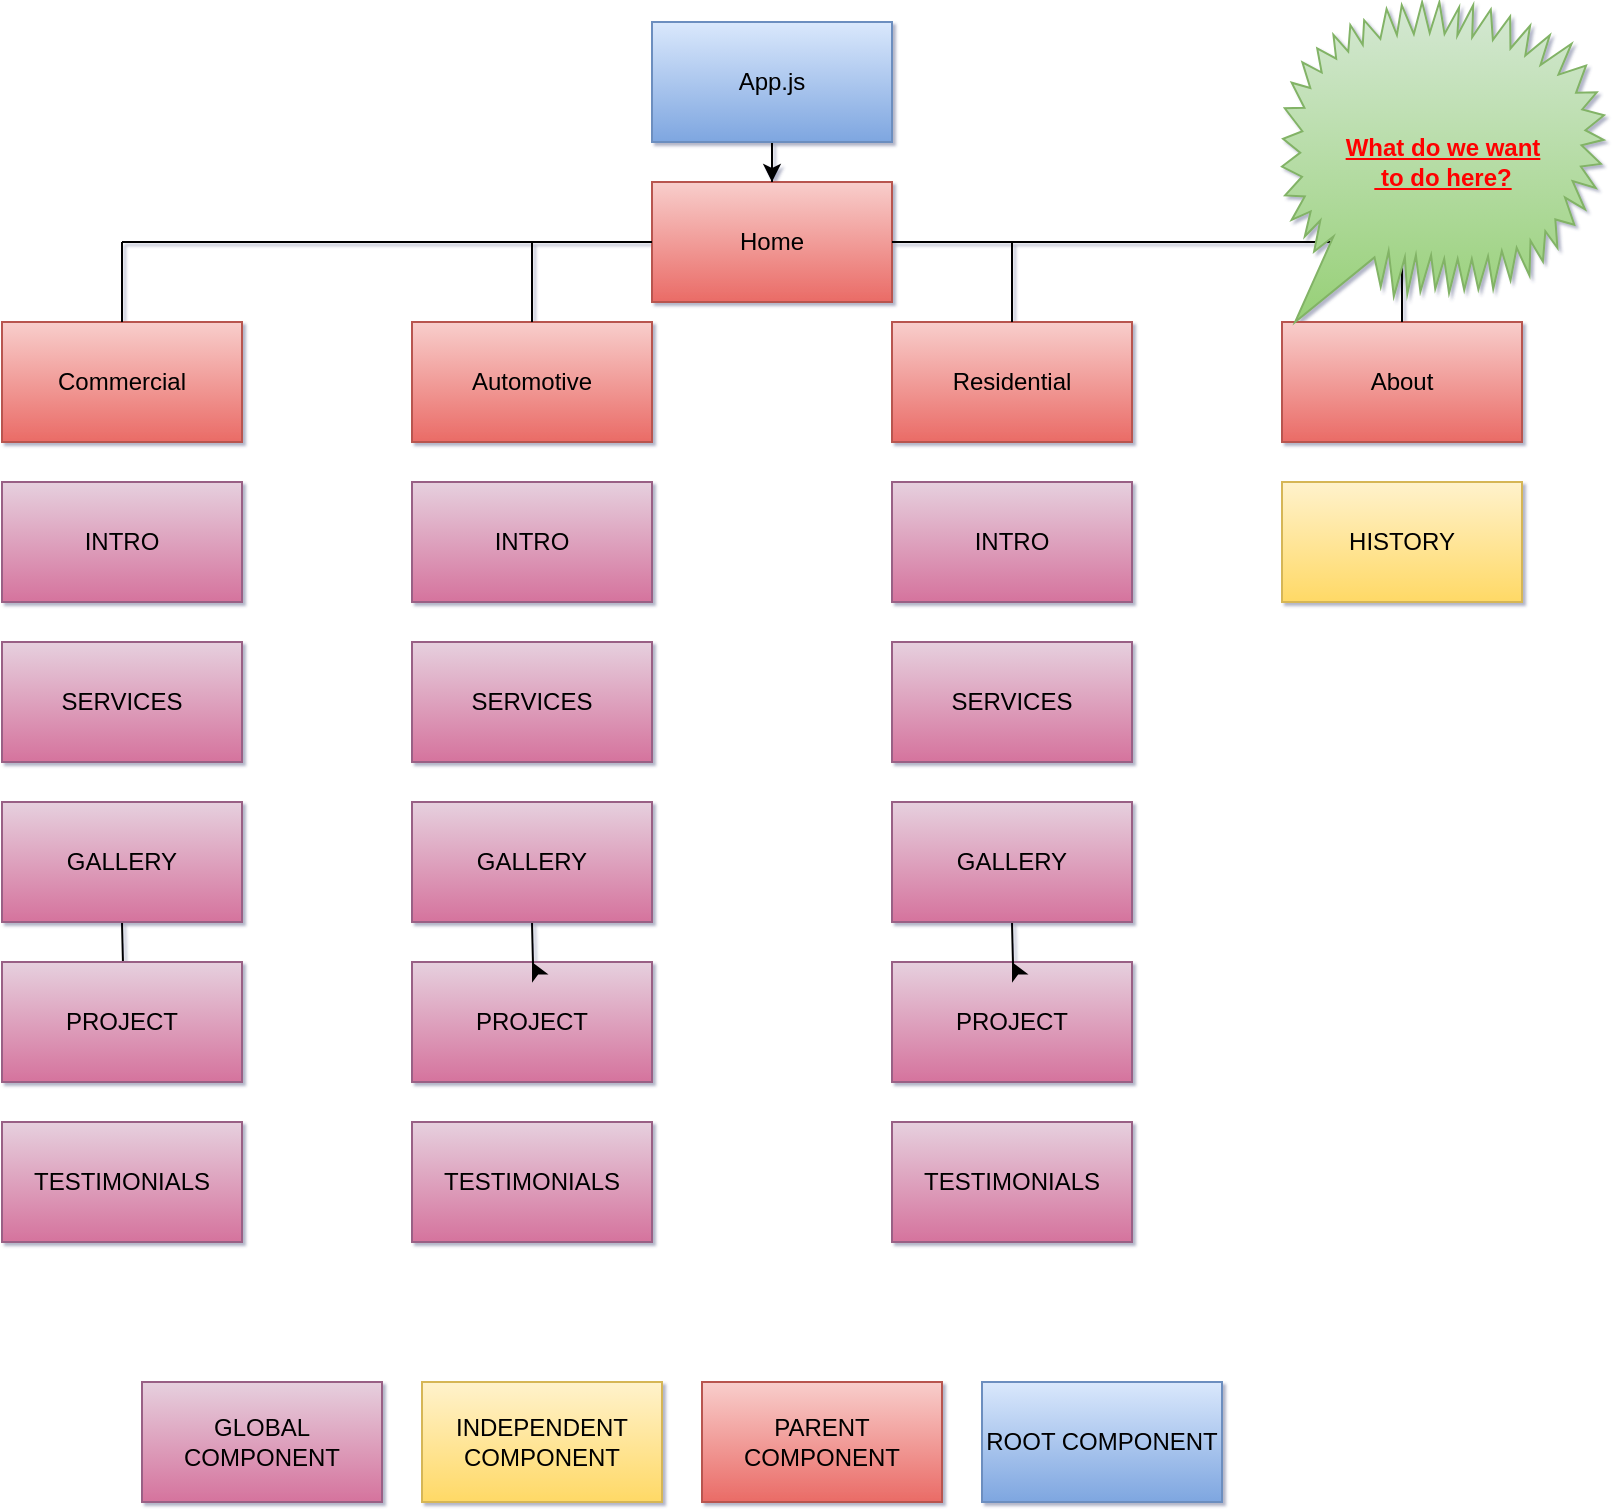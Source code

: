 <mxfile pages="4">
    <diagram id="gxE8fQz7_aKdYsaOZLur" name="High Level">
        <mxGraphModel dx="924" dy="692" grid="1" gridSize="10" guides="1" tooltips="1" connect="1" arrows="1" fold="1" page="1" pageScale="1" pageWidth="850" pageHeight="1100" background="none" math="0" shadow="1">
            <root>
                <mxCell id="0"/>
                <mxCell id="1" parent="0"/>
                <mxCell id="xonKm5vGpceHBxPRl1a2-1" value="Home" style="rounded=0;whiteSpace=wrap;html=1;fillColor=#f8cecc;strokeColor=#b85450;gradientColor=#ea6b66;" parent="1" vertex="1">
                    <mxGeometry x="370" y="120" width="120" height="60" as="geometry"/>
                </mxCell>
                <mxCell id="xonKm5vGpceHBxPRl1a2-2" value="About" style="rounded=0;whiteSpace=wrap;html=1;fillColor=#f8cecc;strokeColor=#b85450;gradientColor=#ea6b66;" parent="1" vertex="1">
                    <mxGeometry x="685" y="190" width="120" height="60" as="geometry"/>
                </mxCell>
                <mxCell id="xonKm5vGpceHBxPRl1a2-3" value="Residential" style="rounded=0;whiteSpace=wrap;html=1;fillColor=#f8cecc;strokeColor=#b85450;gradientColor=#ea6b66;" parent="1" vertex="1">
                    <mxGeometry x="490" y="190" width="120" height="60" as="geometry"/>
                </mxCell>
                <mxCell id="xonKm5vGpceHBxPRl1a2-4" value="Automotive" style="rounded=0;whiteSpace=wrap;html=1;fillColor=#f8cecc;strokeColor=#b85450;gradientColor=#ea6b66;" parent="1" vertex="1">
                    <mxGeometry x="250" y="190" width="120" height="60" as="geometry"/>
                </mxCell>
                <mxCell id="xonKm5vGpceHBxPRl1a2-5" value="Commercial" style="rounded=0;whiteSpace=wrap;html=1;fillColor=#f8cecc;strokeColor=#b85450;gradientColor=#ea6b66;" parent="1" vertex="1">
                    <mxGeometry x="45" y="190" width="120" height="60" as="geometry"/>
                </mxCell>
                <mxCell id="xonKm5vGpceHBxPRl1a2-9" value="" style="endArrow=none;html=1;rounded=0;entryX=0;entryY=0.5;entryDx=0;entryDy=0;" parent="1" target="xonKm5vGpceHBxPRl1a2-1" edge="1">
                    <mxGeometry width="50" height="50" relative="1" as="geometry">
                        <mxPoint x="105" y="150" as="sourcePoint"/>
                        <mxPoint x="455" y="380" as="targetPoint"/>
                        <Array as="points"/>
                    </mxGeometry>
                </mxCell>
                <mxCell id="xonKm5vGpceHBxPRl1a2-13" value="" style="endArrow=none;html=1;rounded=0;exitX=0.5;exitY=0;exitDx=0;exitDy=0;" parent="1" source="xonKm5vGpceHBxPRl1a2-5" edge="1">
                    <mxGeometry width="50" height="50" relative="1" as="geometry">
                        <mxPoint x="405" y="430" as="sourcePoint"/>
                        <mxPoint x="105" y="150" as="targetPoint"/>
                    </mxGeometry>
                </mxCell>
                <mxCell id="xonKm5vGpceHBxPRl1a2-14" value="" style="endArrow=none;html=1;rounded=0;exitX=0.5;exitY=0;exitDx=0;exitDy=0;" parent="1" source="xonKm5vGpceHBxPRl1a2-4" edge="1">
                    <mxGeometry width="50" height="50" relative="1" as="geometry">
                        <mxPoint x="405" y="430" as="sourcePoint"/>
                        <mxPoint x="310" y="150" as="targetPoint"/>
                    </mxGeometry>
                </mxCell>
                <mxCell id="xonKm5vGpceHBxPRl1a2-15" value="" style="endArrow=none;html=1;rounded=0;entryX=1;entryY=0.5;entryDx=0;entryDy=0;" parent="1" target="xonKm5vGpceHBxPRl1a2-1" edge="1">
                    <mxGeometry width="50" height="50" relative="1" as="geometry">
                        <mxPoint x="745" y="150" as="sourcePoint"/>
                        <mxPoint x="455" y="380" as="targetPoint"/>
                    </mxGeometry>
                </mxCell>
                <mxCell id="xonKm5vGpceHBxPRl1a2-16" value="" style="endArrow=none;html=1;rounded=0;exitX=0.5;exitY=0;exitDx=0;exitDy=0;" parent="1" source="xonKm5vGpceHBxPRl1a2-3" edge="1">
                    <mxGeometry width="50" height="50" relative="1" as="geometry">
                        <mxPoint x="405" y="430" as="sourcePoint"/>
                        <mxPoint x="550" y="150" as="targetPoint"/>
                    </mxGeometry>
                </mxCell>
                <mxCell id="xonKm5vGpceHBxPRl1a2-17" value="" style="endArrow=none;html=1;rounded=0;exitX=0.5;exitY=0;exitDx=0;exitDy=0;" parent="1" source="xonKm5vGpceHBxPRl1a2-2" edge="1">
                    <mxGeometry width="50" height="50" relative="1" as="geometry">
                        <mxPoint x="405" y="430" as="sourcePoint"/>
                        <mxPoint x="745" y="150" as="targetPoint"/>
                    </mxGeometry>
                </mxCell>
                <mxCell id="xonKm5vGpceHBxPRl1a2-18" value="INTRO" style="rounded=0;whiteSpace=wrap;html=1;fillColor=#e6d0de;strokeColor=#996185;gradientColor=#d5739d;" parent="1" vertex="1">
                    <mxGeometry x="45" y="270" width="120" height="60" as="geometry"/>
                </mxCell>
                <mxCell id="xonKm5vGpceHBxPRl1a2-19" value="SERVICES" style="rounded=0;whiteSpace=wrap;html=1;fillColor=#e6d0de;strokeColor=#996185;gradientColor=#d5739d;" parent="1" vertex="1">
                    <mxGeometry x="45" y="350" width="120" height="60" as="geometry"/>
                </mxCell>
                <mxCell id="xonKm5vGpceHBxPRl1a2-55" style="edgeStyle=orthogonalEdgeStyle;rounded=0;orthogonalLoop=1;jettySize=auto;html=1;" parent="1" target="xonKm5vGpceHBxPRl1a2-54" edge="1">
                    <mxGeometry relative="1" as="geometry">
                        <mxPoint x="105" y="490" as="sourcePoint"/>
                    </mxGeometry>
                </mxCell>
                <mxCell id="xonKm5vGpceHBxPRl1a2-21" value="TESTIMONIALS" style="rounded=0;whiteSpace=wrap;html=1;fillColor=#e6d0de;strokeColor=#996185;gradientColor=#d5739d;" parent="1" vertex="1">
                    <mxGeometry x="45" y="590" width="120" height="60" as="geometry"/>
                </mxCell>
                <mxCell id="xonKm5vGpceHBxPRl1a2-22" value="PROJECT" style="rounded=0;whiteSpace=wrap;html=1;fillColor=#e6d0de;strokeColor=#996185;gradientColor=#d5739d;" parent="1" vertex="1">
                    <mxGeometry x="490" y="510" width="120" height="60" as="geometry"/>
                </mxCell>
                <mxCell id="xonKm5vGpceHBxPRl1a2-56" style="edgeStyle=orthogonalEdgeStyle;rounded=0;orthogonalLoop=1;jettySize=auto;html=1;" parent="1" target="xonKm5vGpceHBxPRl1a2-22" edge="1">
                    <mxGeometry relative="1" as="geometry">
                        <mxPoint x="550" y="490" as="sourcePoint"/>
                    </mxGeometry>
                </mxCell>
                <mxCell id="xonKm5vGpceHBxPRl1a2-24" value="SERVICES" style="rounded=0;whiteSpace=wrap;html=1;fillColor=#e6d0de;strokeColor=#996185;gradientColor=#d5739d;" parent="1" vertex="1">
                    <mxGeometry x="490" y="350" width="120" height="60" as="geometry"/>
                </mxCell>
                <mxCell id="xonKm5vGpceHBxPRl1a2-25" value="INTRO" style="rounded=0;whiteSpace=wrap;html=1;fillColor=#e6d0de;strokeColor=#996185;gradientColor=#d5739d;" parent="1" vertex="1">
                    <mxGeometry x="490" y="270" width="120" height="60" as="geometry"/>
                </mxCell>
                <mxCell id="xonKm5vGpceHBxPRl1a2-26" value="PROJECT" style="rounded=0;whiteSpace=wrap;html=1;fillColor=#e6d0de;strokeColor=#996185;gradientColor=#d5739d;" parent="1" vertex="1">
                    <mxGeometry x="250" y="510" width="120" height="60" as="geometry"/>
                </mxCell>
                <mxCell id="xonKm5vGpceHBxPRl1a2-59" style="edgeStyle=orthogonalEdgeStyle;rounded=0;orthogonalLoop=1;jettySize=auto;html=1;" parent="1" target="xonKm5vGpceHBxPRl1a2-26" edge="1">
                    <mxGeometry relative="1" as="geometry">
                        <mxPoint x="310" y="490" as="sourcePoint"/>
                    </mxGeometry>
                </mxCell>
                <mxCell id="xonKm5vGpceHBxPRl1a2-28" value="SERVICES" style="rounded=0;whiteSpace=wrap;html=1;fillColor=#e6d0de;strokeColor=#996185;gradientColor=#d5739d;" parent="1" vertex="1">
                    <mxGeometry x="250" y="350" width="120" height="60" as="geometry"/>
                </mxCell>
                <mxCell id="xonKm5vGpceHBxPRl1a2-29" value="INTRO" style="rounded=0;whiteSpace=wrap;html=1;fillColor=#e6d0de;strokeColor=#996185;gradientColor=#d5739d;" parent="1" vertex="1">
                    <mxGeometry x="250" y="270" width="120" height="60" as="geometry"/>
                </mxCell>
                <mxCell id="xonKm5vGpceHBxPRl1a2-30" style="edgeStyle=orthogonalEdgeStyle;rounded=0;orthogonalLoop=1;jettySize=auto;html=1;exitX=0.5;exitY=1;exitDx=0;exitDy=0;" parent="1" source="xonKm5vGpceHBxPRl1a2-28" target="xonKm5vGpceHBxPRl1a2-28" edge="1">
                    <mxGeometry relative="1" as="geometry"/>
                </mxCell>
                <mxCell id="xonKm5vGpceHBxPRl1a2-44" value="&lt;font color=&quot;#000000&quot;&gt;HISTORY&lt;/font&gt;" style="rounded=0;whiteSpace=wrap;html=1;fillColor=#fff2cc;strokeColor=#d6b656;gradientColor=#ffd966;glass=0;sketch=0;shadow=0;perimeterSpacing=0;strokeWidth=1;" parent="1" vertex="1">
                    <mxGeometry x="685" y="270" width="120" height="60" as="geometry"/>
                </mxCell>
                <mxCell id="xonKm5vGpceHBxPRl1a2-54" value="PROJECT" style="rounded=0;whiteSpace=wrap;html=1;fillColor=#e6d0de;strokeColor=#996185;gradientColor=#d5739d;" parent="1" vertex="1">
                    <mxGeometry x="45" y="510" width="120" height="60" as="geometry"/>
                </mxCell>
                <mxCell id="xonKm5vGpceHBxPRl1a2-57" value="TESTIMONIALS" style="rounded=0;whiteSpace=wrap;html=1;fillColor=#e6d0de;strokeColor=#996185;gradientColor=#d5739d;" parent="1" vertex="1">
                    <mxGeometry x="250" y="590" width="120" height="60" as="geometry"/>
                </mxCell>
                <mxCell id="xonKm5vGpceHBxPRl1a2-58" value="TESTIMONIALS" style="rounded=0;whiteSpace=wrap;html=1;fillColor=#e6d0de;strokeColor=#996185;gradientColor=#d5739d;" parent="1" vertex="1">
                    <mxGeometry x="490" y="590" width="120" height="60" as="geometry"/>
                </mxCell>
                <mxCell id="xonKm5vGpceHBxPRl1a2-61" value="GALLERY" style="rounded=0;whiteSpace=wrap;html=1;fillColor=#e6d0de;strokeColor=#996185;gradientColor=#d5739d;" parent="1" vertex="1">
                    <mxGeometry x="45" y="430" width="120" height="60" as="geometry"/>
                </mxCell>
                <mxCell id="xonKm5vGpceHBxPRl1a2-62" value="GALLERY" style="rounded=0;whiteSpace=wrap;html=1;fillColor=#e6d0de;strokeColor=#996185;gradientColor=#d5739d;" parent="1" vertex="1">
                    <mxGeometry x="490" y="430" width="120" height="60" as="geometry"/>
                </mxCell>
                <mxCell id="xonKm5vGpceHBxPRl1a2-63" value="GALLERY" style="rounded=0;whiteSpace=wrap;html=1;fillColor=#e6d0de;strokeColor=#996185;gradientColor=#d5739d;" parent="1" vertex="1">
                    <mxGeometry x="250" y="430" width="120" height="60" as="geometry"/>
                </mxCell>
                <mxCell id="dyWrodfcSll9sJEsgLQH-1" value="GLOBAL COMPONENT" style="rounded=0;whiteSpace=wrap;html=1;fillColor=#e6d0de;strokeColor=#996185;gradientColor=#d5739d;" parent="1" vertex="1">
                    <mxGeometry x="115" y="720" width="120" height="60" as="geometry"/>
                </mxCell>
                <mxCell id="dyWrodfcSll9sJEsgLQH-2" value="INDEPENDENT COMPONENT" style="rounded=0;whiteSpace=wrap;html=1;fillColor=#fff2cc;strokeColor=#d6b656;gradientColor=#ffd966;" parent="1" vertex="1">
                    <mxGeometry x="255" y="720" width="120" height="60" as="geometry"/>
                </mxCell>
                <mxCell id="dyWrodfcSll9sJEsgLQH-3" value="PARENT COMPONENT" style="rounded=0;whiteSpace=wrap;html=1;fillColor=#f8cecc;strokeColor=#b85450;gradientColor=#ea6b66;" parent="1" vertex="1">
                    <mxGeometry x="395" y="720" width="120" height="60" as="geometry"/>
                </mxCell>
                <mxCell id="dyWrodfcSll9sJEsgLQH-4" value="ROOT COMPONENT" style="rounded=0;whiteSpace=wrap;html=1;fillColor=#dae8fc;strokeColor=#6c8ebf;gradientColor=#7ea6e0;" parent="1" vertex="1">
                    <mxGeometry x="535" y="720" width="120" height="60" as="geometry"/>
                </mxCell>
                <mxCell id="oEvVJCUqZjcn4s02yERF-2" style="edgeStyle=orthogonalEdgeStyle;rounded=0;orthogonalLoop=1;jettySize=auto;html=1;" parent="1" source="oEvVJCUqZjcn4s02yERF-1" target="xonKm5vGpceHBxPRl1a2-1" edge="1">
                    <mxGeometry relative="1" as="geometry"/>
                </mxCell>
                <mxCell id="oEvVJCUqZjcn4s02yERF-1" value="App.js&lt;br&gt;" style="rounded=0;whiteSpace=wrap;html=1;fillColor=#dae8fc;strokeColor=#6c8ebf;gradientColor=#7ea6e0;" parent="1" vertex="1">
                    <mxGeometry x="370" y="40" width="120" height="60" as="geometry"/>
                </mxCell>
                <mxCell id="1wghGWJir_SF-0hOXlJi-1" value="&lt;font color=&quot;#ff0000&quot;&gt;&lt;b&gt;&lt;u&gt;What do we want&lt;br&gt;&amp;nbsp;to do here?&lt;/u&gt;&lt;/b&gt;&lt;/font&gt;" style="whiteSpace=wrap;html=1;shape=mxgraph.basic.loud_callout;rounded=0;shadow=0;glass=0;sketch=0;strokeWidth=1;rotation=0;fillColor=#d5e8d4;gradientColor=#97d077;strokeColor=#82b366;" parent="1" vertex="1">
                    <mxGeometry x="685" y="30" width="161" height="160" as="geometry"/>
                </mxCell>
            </root>
        </mxGraphModel>
    </diagram>
    <diagram id="UVt_5Cs0n6Oy1O8Zkm_q" name="Commercial">
        <mxGraphModel dx="924" dy="692" grid="1" gridSize="10" guides="1" tooltips="1" connect="1" arrows="1" fold="1" page="1" pageScale="1" pageWidth="850" pageHeight="1100" math="0" shadow="1">
            <root>
                <mxCell id="0"/>
                <mxCell id="1" parent="0"/>
                <mxCell id="YazTDSsbnFd5JUiwujeA-1" value="Commercial" style="rounded=0;whiteSpace=wrap;html=1;fillColor=#f8cecc;gradientColor=#ea6b66;strokeColor=#b85450;" parent="1" vertex="1">
                    <mxGeometry x="260" y="40" width="120" height="60" as="geometry"/>
                </mxCell>
                <mxCell id="YazTDSsbnFd5JUiwujeA-2" value="" style="endArrow=none;html=1;rounded=0;entryX=0.5;entryY=1;entryDx=0;entryDy=0;" parent="1" target="YazTDSsbnFd5JUiwujeA-1" edge="1">
                    <mxGeometry width="50" height="50" relative="1" as="geometry">
                        <mxPoint x="320" y="140" as="sourcePoint"/>
                        <mxPoint x="350" y="390" as="targetPoint"/>
                    </mxGeometry>
                </mxCell>
                <mxCell id="YazTDSsbnFd5JUiwujeA-3" value="" style="endArrow=none;html=1;rounded=0;" parent="1" edge="1">
                    <mxGeometry width="50" height="50" relative="1" as="geometry">
                        <mxPoint x="100" y="140" as="sourcePoint"/>
                        <mxPoint x="320" y="140" as="targetPoint"/>
                    </mxGeometry>
                </mxCell>
                <mxCell id="YazTDSsbnFd5JUiwujeA-4" value="" style="endArrow=none;html=1;rounded=0;" parent="1" edge="1">
                    <mxGeometry width="50" height="50" relative="1" as="geometry">
                        <mxPoint x="540" y="140" as="sourcePoint"/>
                        <mxPoint x="320" y="140" as="targetPoint"/>
                    </mxGeometry>
                </mxCell>
                <mxCell id="YazTDSsbnFd5JUiwujeA-5" value="INTRO" style="rounded=0;whiteSpace=wrap;html=1;fillColor=#e6d0de;gradientColor=#d5739d;strokeColor=#996185;" parent="1" vertex="1">
                    <mxGeometry x="40" y="180" width="120" height="60" as="geometry"/>
                </mxCell>
                <mxCell id="YazTDSsbnFd5JUiwujeA-6" value="TESTIMONIALS" style="rounded=0;whiteSpace=wrap;html=1;fillColor=#e6d0de;strokeColor=#996185;gradientColor=#d5739d;" parent="1" vertex="1">
                    <mxGeometry x="480" y="180" width="120" height="60" as="geometry"/>
                </mxCell>
                <mxCell id="YazTDSsbnFd5JUiwujeA-7" value="" style="endArrow=none;html=1;rounded=0;exitX=0.5;exitY=0;exitDx=0;exitDy=0;" parent="1" source="YazTDSsbnFd5JUiwujeA-5" edge="1">
                    <mxGeometry width="50" height="50" relative="1" as="geometry">
                        <mxPoint x="300" y="440" as="sourcePoint"/>
                        <mxPoint x="100" y="140" as="targetPoint"/>
                    </mxGeometry>
                </mxCell>
                <mxCell id="YazTDSsbnFd5JUiwujeA-8" value="" style="endArrow=none;html=1;rounded=0;" parent="1" source="YazTDSsbnFd5JUiwujeA-6" edge="1">
                    <mxGeometry width="50" height="50" relative="1" as="geometry">
                        <mxPoint x="300" y="440" as="sourcePoint"/>
                        <mxPoint x="540" y="140" as="targetPoint"/>
                    </mxGeometry>
                </mxCell>
                <mxCell id="Sa4vujMFcDwiH1bQ6tbX-3" style="edgeStyle=orthogonalEdgeStyle;rounded=0;orthogonalLoop=1;jettySize=auto;html=1;" parent="1" source="EyyytO2cbVEghW7wscyX-2" target="Sa4vujMFcDwiH1bQ6tbX-1" edge="1">
                    <mxGeometry relative="1" as="geometry"/>
                </mxCell>
                <mxCell id="EyyytO2cbVEghW7wscyX-2" value="GALLERY&lt;br&gt;map to produce PROJECT" style="rounded=0;whiteSpace=wrap;html=1;fillColor=#e6d0de;gradientColor=#d5739d;strokeColor=#996185;" parent="1" vertex="1">
                    <mxGeometry x="330" y="180" width="120" height="60" as="geometry"/>
                </mxCell>
                <mxCell id="EyyytO2cbVEghW7wscyX-3" value="SERVICES" style="rounded=0;whiteSpace=wrap;html=1;fillColor=#e6d0de;gradientColor=#d5739d;strokeColor=#996185;" parent="1" vertex="1">
                    <mxGeometry x="190" y="180" width="120" height="60" as="geometry"/>
                </mxCell>
                <mxCell id="EyyytO2cbVEghW7wscyX-4" value="" style="endArrow=none;html=1;rounded=0;entryX=0.5;entryY=0;entryDx=0;entryDy=0;" parent="1" target="EyyytO2cbVEghW7wscyX-3" edge="1">
                    <mxGeometry width="50" height="50" relative="1" as="geometry">
                        <mxPoint x="250" y="140" as="sourcePoint"/>
                        <mxPoint x="350" y="390" as="targetPoint"/>
                    </mxGeometry>
                </mxCell>
                <mxCell id="EyyytO2cbVEghW7wscyX-5" value="" style="endArrow=none;html=1;rounded=0;entryX=0.5;entryY=0;entryDx=0;entryDy=0;" parent="1" target="EyyytO2cbVEghW7wscyX-2" edge="1">
                    <mxGeometry width="50" height="50" relative="1" as="geometry">
                        <mxPoint x="390" y="140" as="sourcePoint"/>
                        <mxPoint x="350" y="390" as="targetPoint"/>
                    </mxGeometry>
                </mxCell>
                <mxCell id="_pCEwX0jBjqJCANzSZkp-1" value="APP.JS" style="rounded=0;whiteSpace=wrap;html=1;fillColor=#dae8fc;gradientColor=#7ea6e0;strokeColor=#6c8ebf;" parent="1" vertex="1">
                    <mxGeometry x="60" y="40" width="120" height="60" as="geometry"/>
                </mxCell>
                <mxCell id="_pCEwX0jBjqJCANzSZkp-2" value="" style="endArrow=classic;html=1;rounded=0;exitX=1;exitY=0.5;exitDx=0;exitDy=0;" parent="1" source="_pCEwX0jBjqJCANzSZkp-1" target="YazTDSsbnFd5JUiwujeA-1" edge="1">
                    <mxGeometry width="50" height="50" relative="1" as="geometry">
                        <mxPoint x="300" y="440" as="sourcePoint"/>
                        <mxPoint x="350" y="390" as="targetPoint"/>
                    </mxGeometry>
                </mxCell>
                <mxCell id="Sa4vujMFcDwiH1bQ6tbX-1" value="PROJECT" style="rounded=0;whiteSpace=wrap;html=1;fillColor=#e6d0de;gradientColor=#d5739d;strokeColor=#996185;" parent="1" vertex="1">
                    <mxGeometry x="330" y="260" width="120" height="60" as="geometry"/>
                </mxCell>
                <mxCell id="Sa4vujMFcDwiH1bQ6tbX-7" value="" style="endArrow=none;html=1;rounded=0;" parent="1" edge="1">
                    <mxGeometry width="50" height="50" relative="1" as="geometry">
                        <mxPoint x="690" y="140" as="sourcePoint"/>
                        <mxPoint x="540" y="140" as="targetPoint"/>
                    </mxGeometry>
                </mxCell>
                <mxCell id="bssU7EyJvLGXDIzNHXpz-2" style="edgeStyle=orthogonalEdgeStyle;rounded=0;orthogonalLoop=1;jettySize=auto;html=1;" parent="1" source="Sa4vujMFcDwiH1bQ6tbX-8" target="bssU7EyJvLGXDIzNHXpz-1" edge="1">
                    <mxGeometry relative="1" as="geometry"/>
                </mxCell>
                <mxCell id="Sa4vujMFcDwiH1bQ6tbX-8" value="CONTACT" style="rounded=0;whiteSpace=wrap;html=1;fillColor=#e6d0de;strokeColor=#996185;gradientColor=#d5739d;" parent="1" vertex="1">
                    <mxGeometry x="630" y="180" width="120" height="60" as="geometry"/>
                </mxCell>
                <mxCell id="Sa4vujMFcDwiH1bQ6tbX-9" value="" style="endArrow=none;html=1;rounded=0;exitX=0.5;exitY=0;exitDx=0;exitDy=0;" parent="1" source="Sa4vujMFcDwiH1bQ6tbX-8" edge="1">
                    <mxGeometry width="50" height="50" relative="1" as="geometry">
                        <mxPoint x="410" y="420" as="sourcePoint"/>
                        <mxPoint x="690" y="140" as="targetPoint"/>
                    </mxGeometry>
                </mxCell>
                <mxCell id="bssU7EyJvLGXDIzNHXpz-1" value="Comm Contact Questionaire?" style="rounded=0;whiteSpace=wrap;html=1;fillColor=#fff2cc;strokeColor=#d6b656;gradientColor=#ffd966;" parent="1" vertex="1">
                    <mxGeometry x="630" y="260" width="120" height="60" as="geometry"/>
                </mxCell>
            </root>
        </mxGraphModel>
    </diagram>
    <diagram id="Latfiq_cT4vfmjomYhSC" name="Automotive">
        <mxGraphModel dx="924" dy="692" grid="1" gridSize="10" guides="1" tooltips="1" connect="1" arrows="1" fold="1" page="1" pageScale="1" pageWidth="850" pageHeight="1100" math="0" shadow="1">
            <root>
                <mxCell id="0"/>
                <mxCell id="1" parent="0"/>
                <mxCell id="uRI96ejQ8u5SZiVhGNHA-1" value="Automotive" style="rounded=0;whiteSpace=wrap;html=1;fillColor=#f8cecc;gradientColor=#ea6b66;strokeColor=#b85450;" parent="1" vertex="1">
                    <mxGeometry x="260" y="40" width="120" height="60" as="geometry"/>
                </mxCell>
                <mxCell id="uRI96ejQ8u5SZiVhGNHA-2" value="" style="endArrow=none;html=1;rounded=0;entryX=0.5;entryY=1;entryDx=0;entryDy=0;" parent="1" target="uRI96ejQ8u5SZiVhGNHA-1" edge="1">
                    <mxGeometry width="50" height="50" relative="1" as="geometry">
                        <mxPoint x="320" y="140" as="sourcePoint"/>
                        <mxPoint x="350" y="390" as="targetPoint"/>
                    </mxGeometry>
                </mxCell>
                <mxCell id="uRI96ejQ8u5SZiVhGNHA-3" value="" style="endArrow=none;html=1;rounded=0;" parent="1" edge="1">
                    <mxGeometry width="50" height="50" relative="1" as="geometry">
                        <mxPoint x="100" y="140" as="sourcePoint"/>
                        <mxPoint x="320" y="140" as="targetPoint"/>
                    </mxGeometry>
                </mxCell>
                <mxCell id="uRI96ejQ8u5SZiVhGNHA-4" value="" style="endArrow=none;html=1;rounded=0;" parent="1" edge="1">
                    <mxGeometry width="50" height="50" relative="1" as="geometry">
                        <mxPoint x="540" y="140" as="sourcePoint"/>
                        <mxPoint x="320" y="140" as="targetPoint"/>
                    </mxGeometry>
                </mxCell>
                <mxCell id="uRI96ejQ8u5SZiVhGNHA-5" value="INTRO" style="rounded=0;whiteSpace=wrap;html=1;fillColor=#e6d0de;gradientColor=#d5739d;strokeColor=#996185;" parent="1" vertex="1">
                    <mxGeometry x="40" y="180" width="120" height="60" as="geometry"/>
                </mxCell>
                <mxCell id="uRI96ejQ8u5SZiVhGNHA-6" value="TESTIMONIALS" style="rounded=0;whiteSpace=wrap;html=1;fillColor=#e6d0de;strokeColor=#996185;gradientColor=#d5739d;" parent="1" vertex="1">
                    <mxGeometry x="480" y="180" width="120" height="60" as="geometry"/>
                </mxCell>
                <mxCell id="uRI96ejQ8u5SZiVhGNHA-7" value="" style="endArrow=none;html=1;rounded=0;exitX=0.5;exitY=0;exitDx=0;exitDy=0;" parent="1" source="uRI96ejQ8u5SZiVhGNHA-5" edge="1">
                    <mxGeometry width="50" height="50" relative="1" as="geometry">
                        <mxPoint x="300" y="440" as="sourcePoint"/>
                        <mxPoint x="100" y="140" as="targetPoint"/>
                    </mxGeometry>
                </mxCell>
                <mxCell id="uRI96ejQ8u5SZiVhGNHA-8" value="" style="endArrow=none;html=1;rounded=0;" parent="1" source="uRI96ejQ8u5SZiVhGNHA-6" edge="1">
                    <mxGeometry width="50" height="50" relative="1" as="geometry">
                        <mxPoint x="300" y="440" as="sourcePoint"/>
                        <mxPoint x="540" y="140" as="targetPoint"/>
                    </mxGeometry>
                </mxCell>
                <mxCell id="uRI96ejQ8u5SZiVhGNHA-9" style="edgeStyle=orthogonalEdgeStyle;rounded=0;orthogonalLoop=1;jettySize=auto;html=1;" parent="1" source="uRI96ejQ8u5SZiVhGNHA-10" target="uRI96ejQ8u5SZiVhGNHA-16" edge="1">
                    <mxGeometry relative="1" as="geometry"/>
                </mxCell>
                <mxCell id="uRI96ejQ8u5SZiVhGNHA-10" value="GALLERY&lt;br&gt;map to produce PROJECT" style="rounded=0;whiteSpace=wrap;html=1;fillColor=#e6d0de;gradientColor=#d5739d;strokeColor=#996185;" parent="1" vertex="1">
                    <mxGeometry x="330" y="180" width="120" height="60" as="geometry"/>
                </mxCell>
                <mxCell id="uRI96ejQ8u5SZiVhGNHA-11" value="SERVICES" style="rounded=0;whiteSpace=wrap;html=1;fillColor=#e6d0de;gradientColor=#d5739d;strokeColor=#996185;" parent="1" vertex="1">
                    <mxGeometry x="190" y="180" width="120" height="60" as="geometry"/>
                </mxCell>
                <mxCell id="uRI96ejQ8u5SZiVhGNHA-12" value="" style="endArrow=none;html=1;rounded=0;entryX=0.5;entryY=0;entryDx=0;entryDy=0;" parent="1" target="uRI96ejQ8u5SZiVhGNHA-11" edge="1">
                    <mxGeometry width="50" height="50" relative="1" as="geometry">
                        <mxPoint x="250" y="140" as="sourcePoint"/>
                        <mxPoint x="350" y="390" as="targetPoint"/>
                    </mxGeometry>
                </mxCell>
                <mxCell id="uRI96ejQ8u5SZiVhGNHA-13" value="" style="endArrow=none;html=1;rounded=0;entryX=0.5;entryY=0;entryDx=0;entryDy=0;" parent="1" target="uRI96ejQ8u5SZiVhGNHA-10" edge="1">
                    <mxGeometry width="50" height="50" relative="1" as="geometry">
                        <mxPoint x="390" y="140" as="sourcePoint"/>
                        <mxPoint x="350" y="390" as="targetPoint"/>
                    </mxGeometry>
                </mxCell>
                <mxCell id="uRI96ejQ8u5SZiVhGNHA-14" value="APP.JS" style="rounded=0;whiteSpace=wrap;html=1;fillColor=#dae8fc;gradientColor=#7ea6e0;strokeColor=#6c8ebf;" parent="1" vertex="1">
                    <mxGeometry x="60" y="40" width="120" height="60" as="geometry"/>
                </mxCell>
                <mxCell id="uRI96ejQ8u5SZiVhGNHA-15" value="" style="endArrow=classic;html=1;rounded=0;exitX=1;exitY=0.5;exitDx=0;exitDy=0;" parent="1" source="uRI96ejQ8u5SZiVhGNHA-14" target="uRI96ejQ8u5SZiVhGNHA-1" edge="1">
                    <mxGeometry width="50" height="50" relative="1" as="geometry">
                        <mxPoint x="300" y="440" as="sourcePoint"/>
                        <mxPoint x="350" y="390" as="targetPoint"/>
                    </mxGeometry>
                </mxCell>
                <mxCell id="uRI96ejQ8u5SZiVhGNHA-16" value="PROJECT" style="rounded=0;whiteSpace=wrap;html=1;fillColor=#e6d0de;gradientColor=#d5739d;strokeColor=#996185;" parent="1" vertex="1">
                    <mxGeometry x="330" y="260" width="120" height="60" as="geometry"/>
                </mxCell>
                <mxCell id="uRI96ejQ8u5SZiVhGNHA-17" value="" style="endArrow=none;html=1;rounded=0;" parent="1" edge="1">
                    <mxGeometry width="50" height="50" relative="1" as="geometry">
                        <mxPoint x="690" y="140" as="sourcePoint"/>
                        <mxPoint x="540" y="140" as="targetPoint"/>
                    </mxGeometry>
                </mxCell>
                <mxCell id="1UYYi6IJxgfOuw3XDRsK-2" style="edgeStyle=orthogonalEdgeStyle;rounded=0;orthogonalLoop=1;jettySize=auto;html=1;" parent="1" source="uRI96ejQ8u5SZiVhGNHA-18" target="1UYYi6IJxgfOuw3XDRsK-1" edge="1">
                    <mxGeometry relative="1" as="geometry"/>
                </mxCell>
                <mxCell id="uRI96ejQ8u5SZiVhGNHA-18" value="CONTACT" style="rounded=0;whiteSpace=wrap;html=1;fillColor=#e6d0de;strokeColor=#996185;gradientColor=#d5739d;" parent="1" vertex="1">
                    <mxGeometry x="630" y="180" width="120" height="60" as="geometry"/>
                </mxCell>
                <mxCell id="uRI96ejQ8u5SZiVhGNHA-19" value="" style="endArrow=none;html=1;rounded=0;exitX=0.5;exitY=0;exitDx=0;exitDy=0;" parent="1" source="uRI96ejQ8u5SZiVhGNHA-18" edge="1">
                    <mxGeometry width="50" height="50" relative="1" as="geometry">
                        <mxPoint x="410" y="420" as="sourcePoint"/>
                        <mxPoint x="690" y="140" as="targetPoint"/>
                    </mxGeometry>
                </mxCell>
                <mxCell id="1UYYi6IJxgfOuw3XDRsK-1" value="Auto Contact Questionaire?" style="rounded=0;whiteSpace=wrap;html=1;fillColor=#fff2cc;strokeColor=#d6b656;gradientColor=#ffd966;" parent="1" vertex="1">
                    <mxGeometry x="630" y="260" width="120" height="60" as="geometry"/>
                </mxCell>
            </root>
        </mxGraphModel>
    </diagram>
    <diagram id="SH9USqzefA30Zv-0QK9M" name="Residential">
        <mxGraphModel dx="924" dy="692" grid="1" gridSize="10" guides="1" tooltips="1" connect="1" arrows="1" fold="1" page="1" pageScale="1" pageWidth="850" pageHeight="1100" math="0" shadow="1">
            <root>
                <mxCell id="0"/>
                <mxCell id="1" parent="0"/>
                <mxCell id="CNIks4Zsa-GK4QnbCEHh-1" value="Residential" style="rounded=0;whiteSpace=wrap;html=1;fillColor=#f8cecc;gradientColor=#ea6b66;strokeColor=#b85450;" parent="1" vertex="1">
                    <mxGeometry x="260" y="40" width="120" height="60" as="geometry"/>
                </mxCell>
                <mxCell id="CNIks4Zsa-GK4QnbCEHh-2" value="" style="endArrow=none;html=1;rounded=0;entryX=0.5;entryY=1;entryDx=0;entryDy=0;" parent="1" target="CNIks4Zsa-GK4QnbCEHh-1" edge="1">
                    <mxGeometry width="50" height="50" relative="1" as="geometry">
                        <mxPoint x="320" y="140" as="sourcePoint"/>
                        <mxPoint x="350" y="390" as="targetPoint"/>
                    </mxGeometry>
                </mxCell>
                <mxCell id="CNIks4Zsa-GK4QnbCEHh-3" value="" style="endArrow=none;html=1;rounded=0;" parent="1" edge="1">
                    <mxGeometry width="50" height="50" relative="1" as="geometry">
                        <mxPoint x="100" y="140" as="sourcePoint"/>
                        <mxPoint x="320" y="140" as="targetPoint"/>
                    </mxGeometry>
                </mxCell>
                <mxCell id="CNIks4Zsa-GK4QnbCEHh-4" value="" style="endArrow=none;html=1;rounded=0;" parent="1" edge="1">
                    <mxGeometry width="50" height="50" relative="1" as="geometry">
                        <mxPoint x="540" y="140" as="sourcePoint"/>
                        <mxPoint x="320" y="140" as="targetPoint"/>
                    </mxGeometry>
                </mxCell>
                <mxCell id="CNIks4Zsa-GK4QnbCEHh-5" value="INTRO" style="rounded=0;whiteSpace=wrap;html=1;fillColor=#e6d0de;gradientColor=#d5739d;strokeColor=#996185;" parent="1" vertex="1">
                    <mxGeometry x="40" y="180" width="120" height="60" as="geometry"/>
                </mxCell>
                <mxCell id="CNIks4Zsa-GK4QnbCEHh-6" value="TESTIMONIALS" style="rounded=0;whiteSpace=wrap;html=1;fillColor=#e6d0de;strokeColor=#996185;gradientColor=#d5739d;" parent="1" vertex="1">
                    <mxGeometry x="480" y="180" width="120" height="60" as="geometry"/>
                </mxCell>
                <mxCell id="CNIks4Zsa-GK4QnbCEHh-7" value="" style="endArrow=none;html=1;rounded=0;exitX=0.5;exitY=0;exitDx=0;exitDy=0;" parent="1" source="CNIks4Zsa-GK4QnbCEHh-5" edge="1">
                    <mxGeometry width="50" height="50" relative="1" as="geometry">
                        <mxPoint x="300" y="440" as="sourcePoint"/>
                        <mxPoint x="100" y="140" as="targetPoint"/>
                    </mxGeometry>
                </mxCell>
                <mxCell id="CNIks4Zsa-GK4QnbCEHh-8" value="" style="endArrow=none;html=1;rounded=0;" parent="1" source="CNIks4Zsa-GK4QnbCEHh-6" edge="1">
                    <mxGeometry width="50" height="50" relative="1" as="geometry">
                        <mxPoint x="300" y="440" as="sourcePoint"/>
                        <mxPoint x="540" y="140" as="targetPoint"/>
                    </mxGeometry>
                </mxCell>
                <mxCell id="CNIks4Zsa-GK4QnbCEHh-9" style="edgeStyle=orthogonalEdgeStyle;rounded=0;orthogonalLoop=1;jettySize=auto;html=1;" parent="1" source="CNIks4Zsa-GK4QnbCEHh-10" target="CNIks4Zsa-GK4QnbCEHh-16" edge="1">
                    <mxGeometry relative="1" as="geometry"/>
                </mxCell>
                <mxCell id="CNIks4Zsa-GK4QnbCEHh-10" value="GALLERY&lt;br&gt;map to produce PROJECT" style="rounded=0;whiteSpace=wrap;html=1;fillColor=#e6d0de;gradientColor=#d5739d;strokeColor=#996185;" parent="1" vertex="1">
                    <mxGeometry x="330" y="180" width="120" height="60" as="geometry"/>
                </mxCell>
                <mxCell id="CNIks4Zsa-GK4QnbCEHh-11" value="SERVICES" style="rounded=0;whiteSpace=wrap;html=1;fillColor=#e6d0de;gradientColor=#d5739d;strokeColor=#996185;" parent="1" vertex="1">
                    <mxGeometry x="190" y="180" width="120" height="60" as="geometry"/>
                </mxCell>
                <mxCell id="CNIks4Zsa-GK4QnbCEHh-12" value="" style="endArrow=none;html=1;rounded=0;entryX=0.5;entryY=0;entryDx=0;entryDy=0;" parent="1" target="CNIks4Zsa-GK4QnbCEHh-11" edge="1">
                    <mxGeometry width="50" height="50" relative="1" as="geometry">
                        <mxPoint x="250" y="140" as="sourcePoint"/>
                        <mxPoint x="350" y="390" as="targetPoint"/>
                    </mxGeometry>
                </mxCell>
                <mxCell id="CNIks4Zsa-GK4QnbCEHh-13" value="" style="endArrow=none;html=1;rounded=0;entryX=0.5;entryY=0;entryDx=0;entryDy=0;" parent="1" target="CNIks4Zsa-GK4QnbCEHh-10" edge="1">
                    <mxGeometry width="50" height="50" relative="1" as="geometry">
                        <mxPoint x="390" y="140" as="sourcePoint"/>
                        <mxPoint x="350" y="390" as="targetPoint"/>
                    </mxGeometry>
                </mxCell>
                <mxCell id="CNIks4Zsa-GK4QnbCEHh-14" value="APP.JS" style="rounded=0;whiteSpace=wrap;html=1;fillColor=#dae8fc;gradientColor=#7ea6e0;strokeColor=#6c8ebf;" parent="1" vertex="1">
                    <mxGeometry x="60" y="40" width="120" height="60" as="geometry"/>
                </mxCell>
                <mxCell id="CNIks4Zsa-GK4QnbCEHh-15" value="" style="endArrow=classic;html=1;rounded=0;exitX=1;exitY=0.5;exitDx=0;exitDy=0;" parent="1" source="CNIks4Zsa-GK4QnbCEHh-14" target="CNIks4Zsa-GK4QnbCEHh-1" edge="1">
                    <mxGeometry width="50" height="50" relative="1" as="geometry">
                        <mxPoint x="300" y="440" as="sourcePoint"/>
                        <mxPoint x="350" y="390" as="targetPoint"/>
                    </mxGeometry>
                </mxCell>
                <mxCell id="CNIks4Zsa-GK4QnbCEHh-16" value="PROJECT" style="rounded=0;whiteSpace=wrap;html=1;fillColor=#e6d0de;gradientColor=#d5739d;strokeColor=#996185;" parent="1" vertex="1">
                    <mxGeometry x="330" y="260" width="120" height="60" as="geometry"/>
                </mxCell>
                <mxCell id="CNIks4Zsa-GK4QnbCEHh-17" value="" style="endArrow=none;html=1;rounded=0;" parent="1" edge="1">
                    <mxGeometry width="50" height="50" relative="1" as="geometry">
                        <mxPoint x="690" y="140" as="sourcePoint"/>
                        <mxPoint x="540" y="140" as="targetPoint"/>
                    </mxGeometry>
                </mxCell>
                <mxCell id="uRsKrcPmSNgyzjX5Yrdf-2" style="edgeStyle=orthogonalEdgeStyle;rounded=0;orthogonalLoop=1;jettySize=auto;html=1;entryX=0.5;entryY=0;entryDx=0;entryDy=0;" parent="1" source="CNIks4Zsa-GK4QnbCEHh-18" target="uRsKrcPmSNgyzjX5Yrdf-1" edge="1">
                    <mxGeometry relative="1" as="geometry"/>
                </mxCell>
                <mxCell id="CNIks4Zsa-GK4QnbCEHh-18" value="CONTACT" style="rounded=0;whiteSpace=wrap;html=1;fillColor=#e6d0de;strokeColor=#996185;gradientColor=#d5739d;" parent="1" vertex="1">
                    <mxGeometry x="630" y="180" width="120" height="60" as="geometry"/>
                </mxCell>
                <mxCell id="CNIks4Zsa-GK4QnbCEHh-19" value="" style="endArrow=none;html=1;rounded=0;exitX=0.5;exitY=0;exitDx=0;exitDy=0;" parent="1" source="CNIks4Zsa-GK4QnbCEHh-18" edge="1">
                    <mxGeometry width="50" height="50" relative="1" as="geometry">
                        <mxPoint x="410" y="420" as="sourcePoint"/>
                        <mxPoint x="690" y="140" as="targetPoint"/>
                    </mxGeometry>
                </mxCell>
                <mxCell id="uRsKrcPmSNgyzjX5Yrdf-1" value="Resi Contact Questionaire?" style="rounded=0;whiteSpace=wrap;html=1;fillColor=#fff2cc;strokeColor=#d6b656;gradientColor=#ffd966;" parent="1" vertex="1">
                    <mxGeometry x="630" y="260" width="120" height="60" as="geometry"/>
                </mxCell>
            </root>
        </mxGraphModel>
    </diagram>
</mxfile>